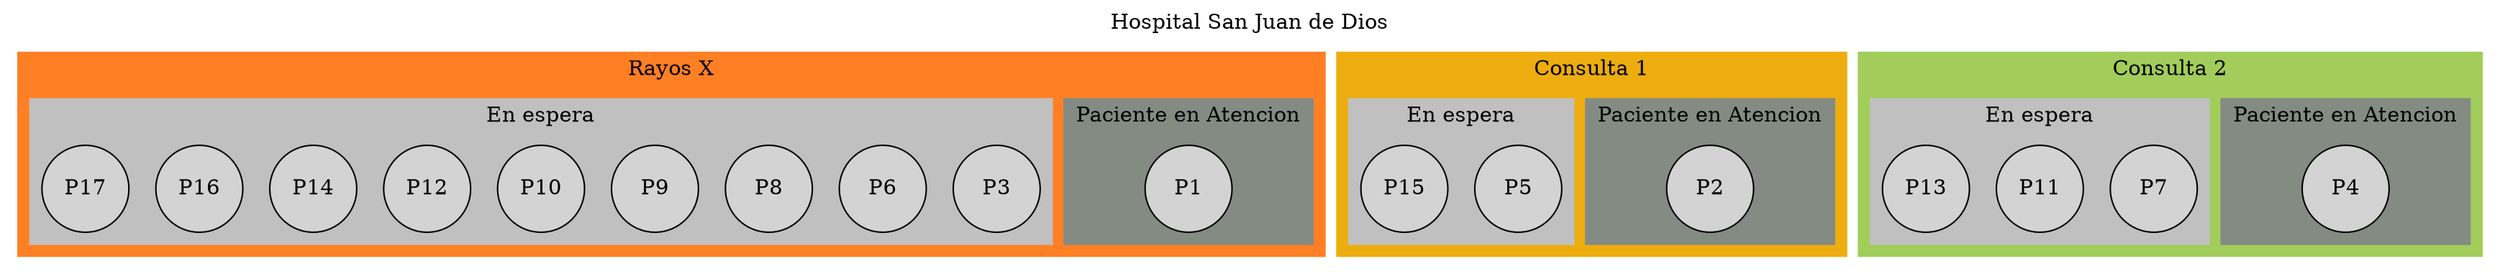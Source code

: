 
            graph  grafi{
                rankdir=TB;
                labelloc="t";
                label="Hospital San Juan de Dios";
                node[shape="circle"
                fixedsize=true
                width=0.8
                height=0.8
                ];
        

            subgraph cluster_1 {
                node [style=filled shape="circle"];
                style="filled";
                color="chocolate1";
                label="Rayos X";
        
            subgraph cluster_2 {
                node [style=filled shape="circle"];
                style="filled";
                color="honeydew4";
                label="Paciente en Atencion";
        P1;
}

            subgraph cluster_3 {
                node [style=filled shape="circle"];
                style="filled";
                color="gray";
                label="En espera";
        P3;
P6;
P8;
P9;
P10;
P12;
P14;
P16;
P17;
}
}

            subgraph cluster_4 {
                node [style=filled shape="circle"];
                style="filled";
                color="darkgoldenrod2";
                label="Consulta 1";
        
            subgraph cluster_5 {
                node [style=filled shape="circle"];
                style="filled";
                color="honeydew4";
                label="Paciente en Atencion";
        P2;
}

            subgraph cluster_6 {
                node [style=filled shape="circle"];
                style="filled";
                color="gray";
                label="En espera";
        P5;
P15;
}
}

            subgraph cluster_7 {
                node [style=filled shape="circle"];
                style="filled";
                color="darkolivegreen3";
                label="Consulta 2";
        
            subgraph cluster_8 {
                node [style=filled shape="circle"];
                style="filled";
                color="honeydew4";
                label="Paciente en Atencion";
        P4;
}

            subgraph cluster_9 {
                node [style=filled shape="circle"];
                style="filled";
                color="gray";
                label="En espera";
        P7;
P11;
P13;
}
}
}
